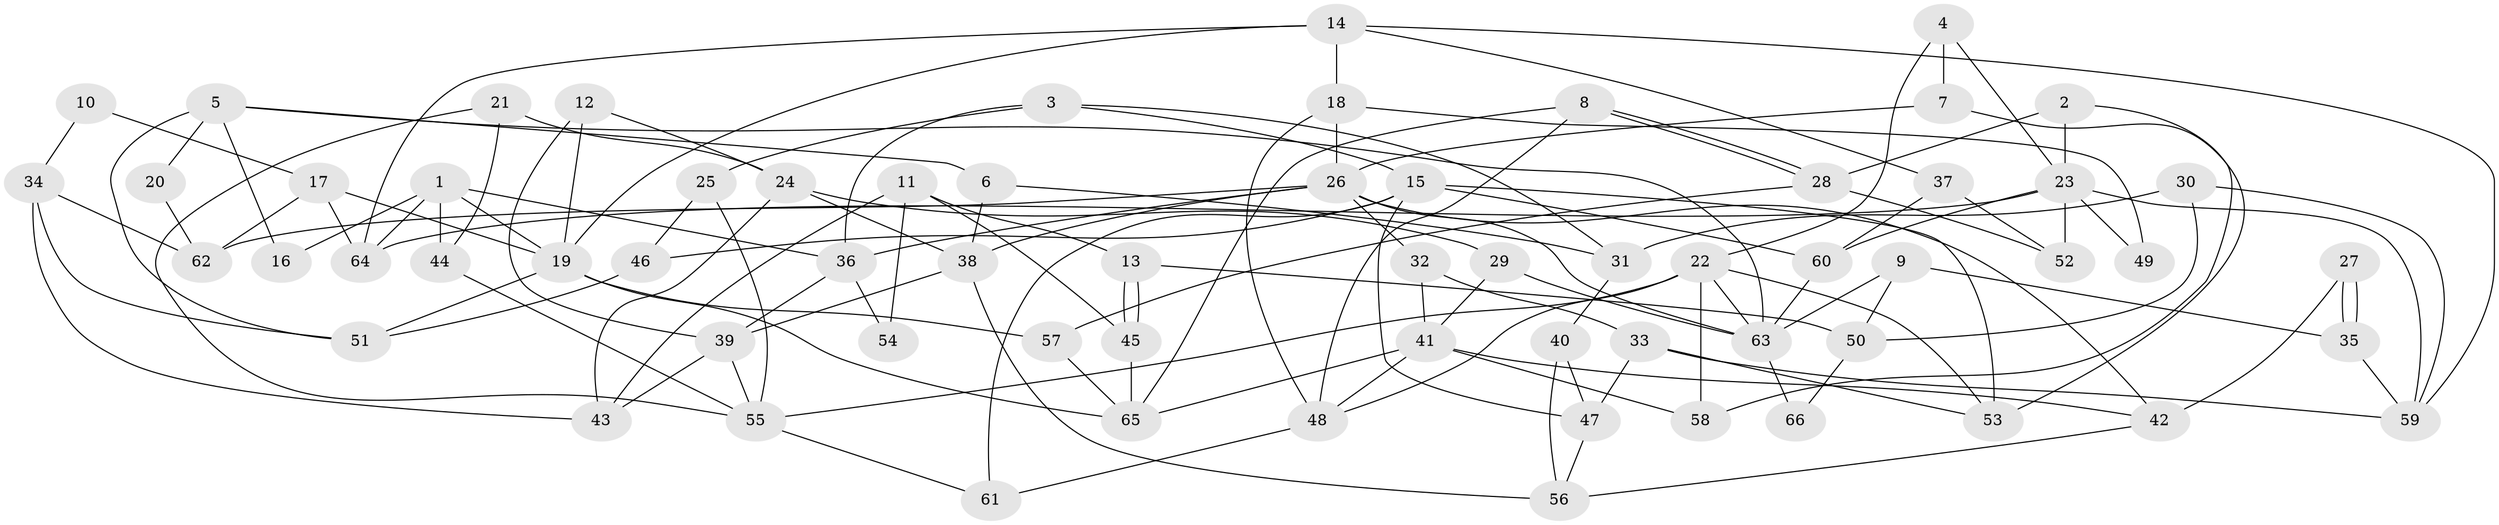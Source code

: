 // Generated by graph-tools (version 1.1) at 2025/14/03/09/25 04:14:56]
// undirected, 66 vertices, 132 edges
graph export_dot {
graph [start="1"]
  node [color=gray90,style=filled];
  1;
  2;
  3;
  4;
  5;
  6;
  7;
  8;
  9;
  10;
  11;
  12;
  13;
  14;
  15;
  16;
  17;
  18;
  19;
  20;
  21;
  22;
  23;
  24;
  25;
  26;
  27;
  28;
  29;
  30;
  31;
  32;
  33;
  34;
  35;
  36;
  37;
  38;
  39;
  40;
  41;
  42;
  43;
  44;
  45;
  46;
  47;
  48;
  49;
  50;
  51;
  52;
  53;
  54;
  55;
  56;
  57;
  58;
  59;
  60;
  61;
  62;
  63;
  64;
  65;
  66;
  1 -- 64;
  1 -- 44;
  1 -- 16;
  1 -- 19;
  1 -- 36;
  2 -- 28;
  2 -- 58;
  2 -- 23;
  3 -- 31;
  3 -- 15;
  3 -- 25;
  3 -- 36;
  4 -- 23;
  4 -- 22;
  4 -- 7;
  5 -- 63;
  5 -- 51;
  5 -- 6;
  5 -- 16;
  5 -- 20;
  6 -- 38;
  6 -- 31;
  7 -- 26;
  7 -- 53;
  8 -- 65;
  8 -- 28;
  8 -- 28;
  8 -- 48;
  9 -- 50;
  9 -- 63;
  9 -- 35;
  10 -- 17;
  10 -- 34;
  11 -- 45;
  11 -- 43;
  11 -- 13;
  11 -- 54;
  12 -- 19;
  12 -- 39;
  12 -- 24;
  13 -- 45;
  13 -- 45;
  13 -- 50;
  14 -- 19;
  14 -- 37;
  14 -- 18;
  14 -- 59;
  14 -- 64;
  15 -- 53;
  15 -- 60;
  15 -- 46;
  15 -- 47;
  15 -- 61;
  17 -- 64;
  17 -- 62;
  17 -- 19;
  18 -- 48;
  18 -- 26;
  18 -- 49;
  19 -- 51;
  19 -- 57;
  19 -- 65;
  20 -- 62;
  21 -- 55;
  21 -- 24;
  21 -- 44;
  22 -- 63;
  22 -- 53;
  22 -- 48;
  22 -- 55;
  22 -- 58;
  23 -- 59;
  23 -- 49;
  23 -- 52;
  23 -- 60;
  23 -- 64;
  24 -- 38;
  24 -- 29;
  24 -- 43;
  25 -- 55;
  25 -- 46;
  26 -- 36;
  26 -- 32;
  26 -- 38;
  26 -- 42;
  26 -- 62;
  26 -- 63;
  27 -- 42;
  27 -- 35;
  27 -- 35;
  28 -- 57;
  28 -- 52;
  29 -- 41;
  29 -- 63;
  30 -- 59;
  30 -- 31;
  30 -- 50;
  31 -- 40;
  32 -- 33;
  32 -- 41;
  33 -- 59;
  33 -- 47;
  33 -- 53;
  34 -- 51;
  34 -- 43;
  34 -- 62;
  35 -- 59;
  36 -- 39;
  36 -- 54;
  37 -- 52;
  37 -- 60;
  38 -- 39;
  38 -- 56;
  39 -- 55;
  39 -- 43;
  40 -- 56;
  40 -- 47;
  41 -- 48;
  41 -- 42;
  41 -- 58;
  41 -- 65;
  42 -- 56;
  44 -- 55;
  45 -- 65;
  46 -- 51;
  47 -- 56;
  48 -- 61;
  50 -- 66;
  55 -- 61;
  57 -- 65;
  60 -- 63;
  63 -- 66;
}
